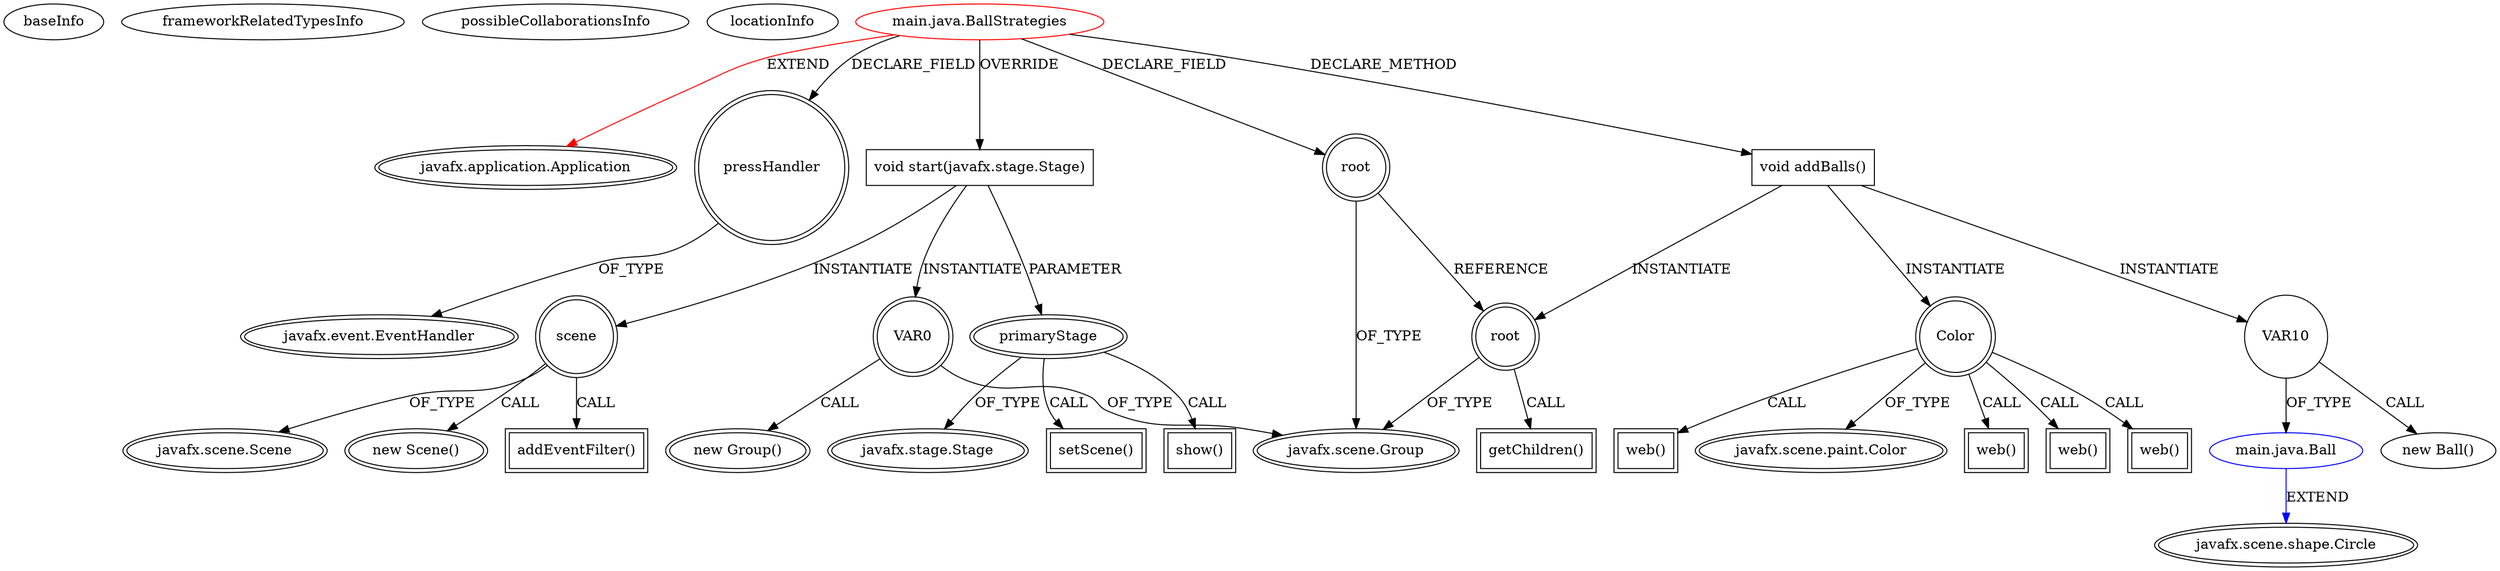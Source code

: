 digraph {
baseInfo[graphId=1996,category="extension_graph",isAnonymous=false,possibleRelation=true]
frameworkRelatedTypesInfo[0="javafx.application.Application"]
possibleCollaborationsInfo[0="1996~CLIENT_METHOD_DECLARATION-INSTANTIATION-~javafx.application.Application ~javafx.scene.shape.Circle ~false~false"]
locationInfo[projectName="beila-mdday",filePath="/beila-mdday/mdday-master/strategy/src/main/java/BallStrategies.java",contextSignature="BallStrategies",graphId="1996"]
0[label="main.java.BallStrategies",vertexType="ROOT_CLIENT_CLASS_DECLARATION",isFrameworkType=false,color=red]
1[label="javafx.application.Application",vertexType="FRAMEWORK_CLASS_TYPE",isFrameworkType=true,peripheries=2]
2[label="pressHandler",vertexType="FIELD_DECLARATION",isFrameworkType=true,peripheries=2,shape=circle]
3[label="javafx.event.EventHandler",vertexType="FRAMEWORK_INTERFACE_TYPE",isFrameworkType=true,peripheries=2]
4[label="root",vertexType="FIELD_DECLARATION",isFrameworkType=true,peripheries=2,shape=circle]
5[label="javafx.scene.Group",vertexType="FRAMEWORK_CLASS_TYPE",isFrameworkType=true,peripheries=2]
6[label="void start(javafx.stage.Stage)",vertexType="OVERRIDING_METHOD_DECLARATION",isFrameworkType=false,shape=box]
7[label="primaryStage",vertexType="PARAMETER_DECLARATION",isFrameworkType=true,peripheries=2]
8[label="javafx.stage.Stage",vertexType="FRAMEWORK_CLASS_TYPE",isFrameworkType=true,peripheries=2]
10[label="VAR0",vertexType="VARIABLE_EXPRESION",isFrameworkType=true,peripheries=2,shape=circle]
9[label="new Group()",vertexType="CONSTRUCTOR_CALL",isFrameworkType=true,peripheries=2]
13[label="scene",vertexType="VARIABLE_EXPRESION",isFrameworkType=true,peripheries=2,shape=circle]
14[label="javafx.scene.Scene",vertexType="FRAMEWORK_CLASS_TYPE",isFrameworkType=true,peripheries=2]
12[label="new Scene()",vertexType="CONSTRUCTOR_CALL",isFrameworkType=true,peripheries=2]
16[label="setScene()",vertexType="INSIDE_CALL",isFrameworkType=true,peripheries=2,shape=box]
18[label="addEventFilter()",vertexType="INSIDE_CALL",isFrameworkType=true,peripheries=2,shape=box]
20[label="show()",vertexType="INSIDE_CALL",isFrameworkType=true,peripheries=2,shape=box]
21[label="void addBalls()",vertexType="CLIENT_METHOD_DECLARATION",isFrameworkType=false,shape=box]
22[label="Color",vertexType="VARIABLE_EXPRESION",isFrameworkType=true,peripheries=2,shape=circle]
24[label="javafx.scene.paint.Color",vertexType="FRAMEWORK_CLASS_TYPE",isFrameworkType=true,peripheries=2]
23[label="web()",vertexType="INSIDE_CALL",isFrameworkType=true,peripheries=2,shape=box]
26[label="web()",vertexType="INSIDE_CALL",isFrameworkType=true,peripheries=2,shape=box]
28[label="web()",vertexType="INSIDE_CALL",isFrameworkType=true,peripheries=2,shape=box]
30[label="web()",vertexType="INSIDE_CALL",isFrameworkType=true,peripheries=2,shape=box]
31[label="root",vertexType="VARIABLE_EXPRESION",isFrameworkType=true,peripheries=2,shape=circle]
32[label="getChildren()",vertexType="INSIDE_CALL",isFrameworkType=true,peripheries=2,shape=box]
35[label="VAR10",vertexType="VARIABLE_EXPRESION",isFrameworkType=false,shape=circle]
36[label="main.java.Ball",vertexType="REFERENCE_CLIENT_CLASS_DECLARATION",isFrameworkType=false,color=blue]
37[label="javafx.scene.shape.Circle",vertexType="FRAMEWORK_CLASS_TYPE",isFrameworkType=true,peripheries=2]
34[label="new Ball()",vertexType="CONSTRUCTOR_CALL",isFrameworkType=false]
0->1[label="EXTEND",color=red]
0->2[label="DECLARE_FIELD"]
2->3[label="OF_TYPE"]
0->4[label="DECLARE_FIELD"]
4->5[label="OF_TYPE"]
0->6[label="OVERRIDE"]
7->8[label="OF_TYPE"]
6->7[label="PARAMETER"]
6->10[label="INSTANTIATE"]
10->5[label="OF_TYPE"]
10->9[label="CALL"]
6->13[label="INSTANTIATE"]
13->14[label="OF_TYPE"]
13->12[label="CALL"]
7->16[label="CALL"]
13->18[label="CALL"]
7->20[label="CALL"]
0->21[label="DECLARE_METHOD"]
21->22[label="INSTANTIATE"]
22->24[label="OF_TYPE"]
22->23[label="CALL"]
22->26[label="CALL"]
22->28[label="CALL"]
22->30[label="CALL"]
21->31[label="INSTANTIATE"]
4->31[label="REFERENCE"]
31->5[label="OF_TYPE"]
31->32[label="CALL"]
21->35[label="INSTANTIATE"]
36->37[label="EXTEND",color=blue]
35->36[label="OF_TYPE"]
35->34[label="CALL"]
}
